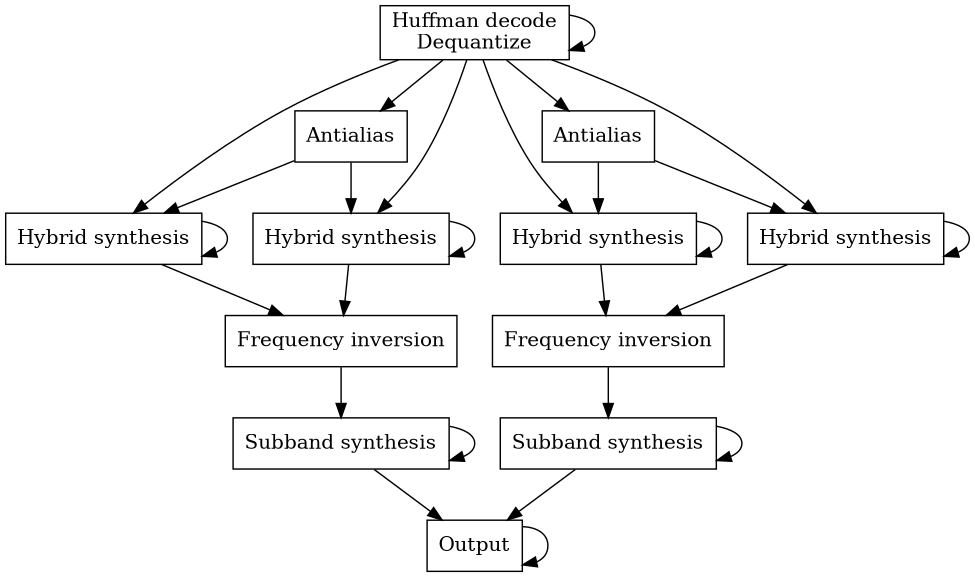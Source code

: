 # CHANGES FROM ORIGINAL:
# In original, the first "antialias" node as merged with the upstream "top of loop".  I separated
# this node so that it didn't look confusing to have one antialias node feeding another.

# also commenting out three lines that will have to be added manually, for the sake of precision

digraph G {
 size="6.5,9";
 "synthetic antialias" [shape=box,label="Antialias"]
 "1. III_hybrid (519-520)" [shape=box,label="Hybrid synthesis"]
 "2. III_hybrid (521-522)"         [shape=box,label="Hybrid synthesis"]
 "4. SubBandSynthesis (532-533)"   [shape=box,label="Subband synthesis"]
 "5.  (534-546)"                   [shape=box,label="Antialias"]
 "6. III_hybrid (547-548)"         [shape=box,label="Hybrid synthesis"]
 "7. III_hybrid (549-550)"         [shape=box,label="Hybrid synthesis"]
 "9. SubBandSynthesis (560-561)"   [shape=box,label="Subband synthesis"]
 "0. before loop (0-518)" [shape=box,label="Huffman decode\nDequantize"]
 "10.  (562-576)"                  [shape=box,label="Output"]
 "3.  (523-531)"                   [shape=box,label="Frequency inversion"]
 "8.  (551-559)"                   [shape=box,label="Frequency inversion"]

 "0. before loop (0-518)" -> "0. before loop (0-518)" 
 "0. before loop (0-518)" -> "1. III_hybrid (519-520)"
 "0. before loop (0-518)" -> "2. III_hybrid (521-522)"
# "0. before loop (0-518)" -> "4. SubBandSynthesis (532-533)"
 "0. before loop (0-518)" -> "5.  (534-546)"
 "0. before loop (0-518)" -> "synthetic antialias"
 "synthetic antialias" -> "1. III_hybrid (519-520)"
 "synthetic antialias" -> "2. III_hybrid (521-522)"
 "0. before loop (0-518)" -> "6. III_hybrid (547-548)"
 "0. before loop (0-518)" -> "7. III_hybrid (549-550)"
# "0. before loop (0-518)" -> "9. SubBandSynthesis (560-561)"
# "0. before loop (0-518)" -> "10.  (562-576)"                
 "1. III_hybrid (519-520)" -> "1. III_hybrid (519-520)" 
 "1. III_hybrid (519-520)" -> "3.  (523-531)"
 "2. III_hybrid (521-522)" -> "2. III_hybrid (521-522)" 
 "2. III_hybrid (521-522)" -> "3.  (523-531)"
 "3.  (523-531)" -> "4. SubBandSynthesis (532-533)"
 "4. SubBandSynthesis (532-533)" -> "4. SubBandSynthesis (532-533)" 
 "4. SubBandSynthesis (532-533)" -> "10.  (562-576)"
 "5.  (534-546)" -> "6. III_hybrid (547-548)"
 "5.  (534-546)" -> "7. III_hybrid (549-550)"
 "6. III_hybrid (547-548)" -> "6. III_hybrid (547-548)" 
 "6. III_hybrid (547-548)" -> "8.  (551-559)"
 "7. III_hybrid (549-550)" -> "7. III_hybrid (549-550)" 
 "7. III_hybrid (549-550)" -> "8.  (551-559)"
 "8.  (551-559)" -> "9. SubBandSynthesis (560-561)"
 "9. SubBandSynthesis (560-561)" -> "9. SubBandSynthesis (560-561)" 
 "9. SubBandSynthesis (560-561)" -> "10.  (562-576)"
 "10.  (562-576)" -> "10.  (562-576)" 
}
